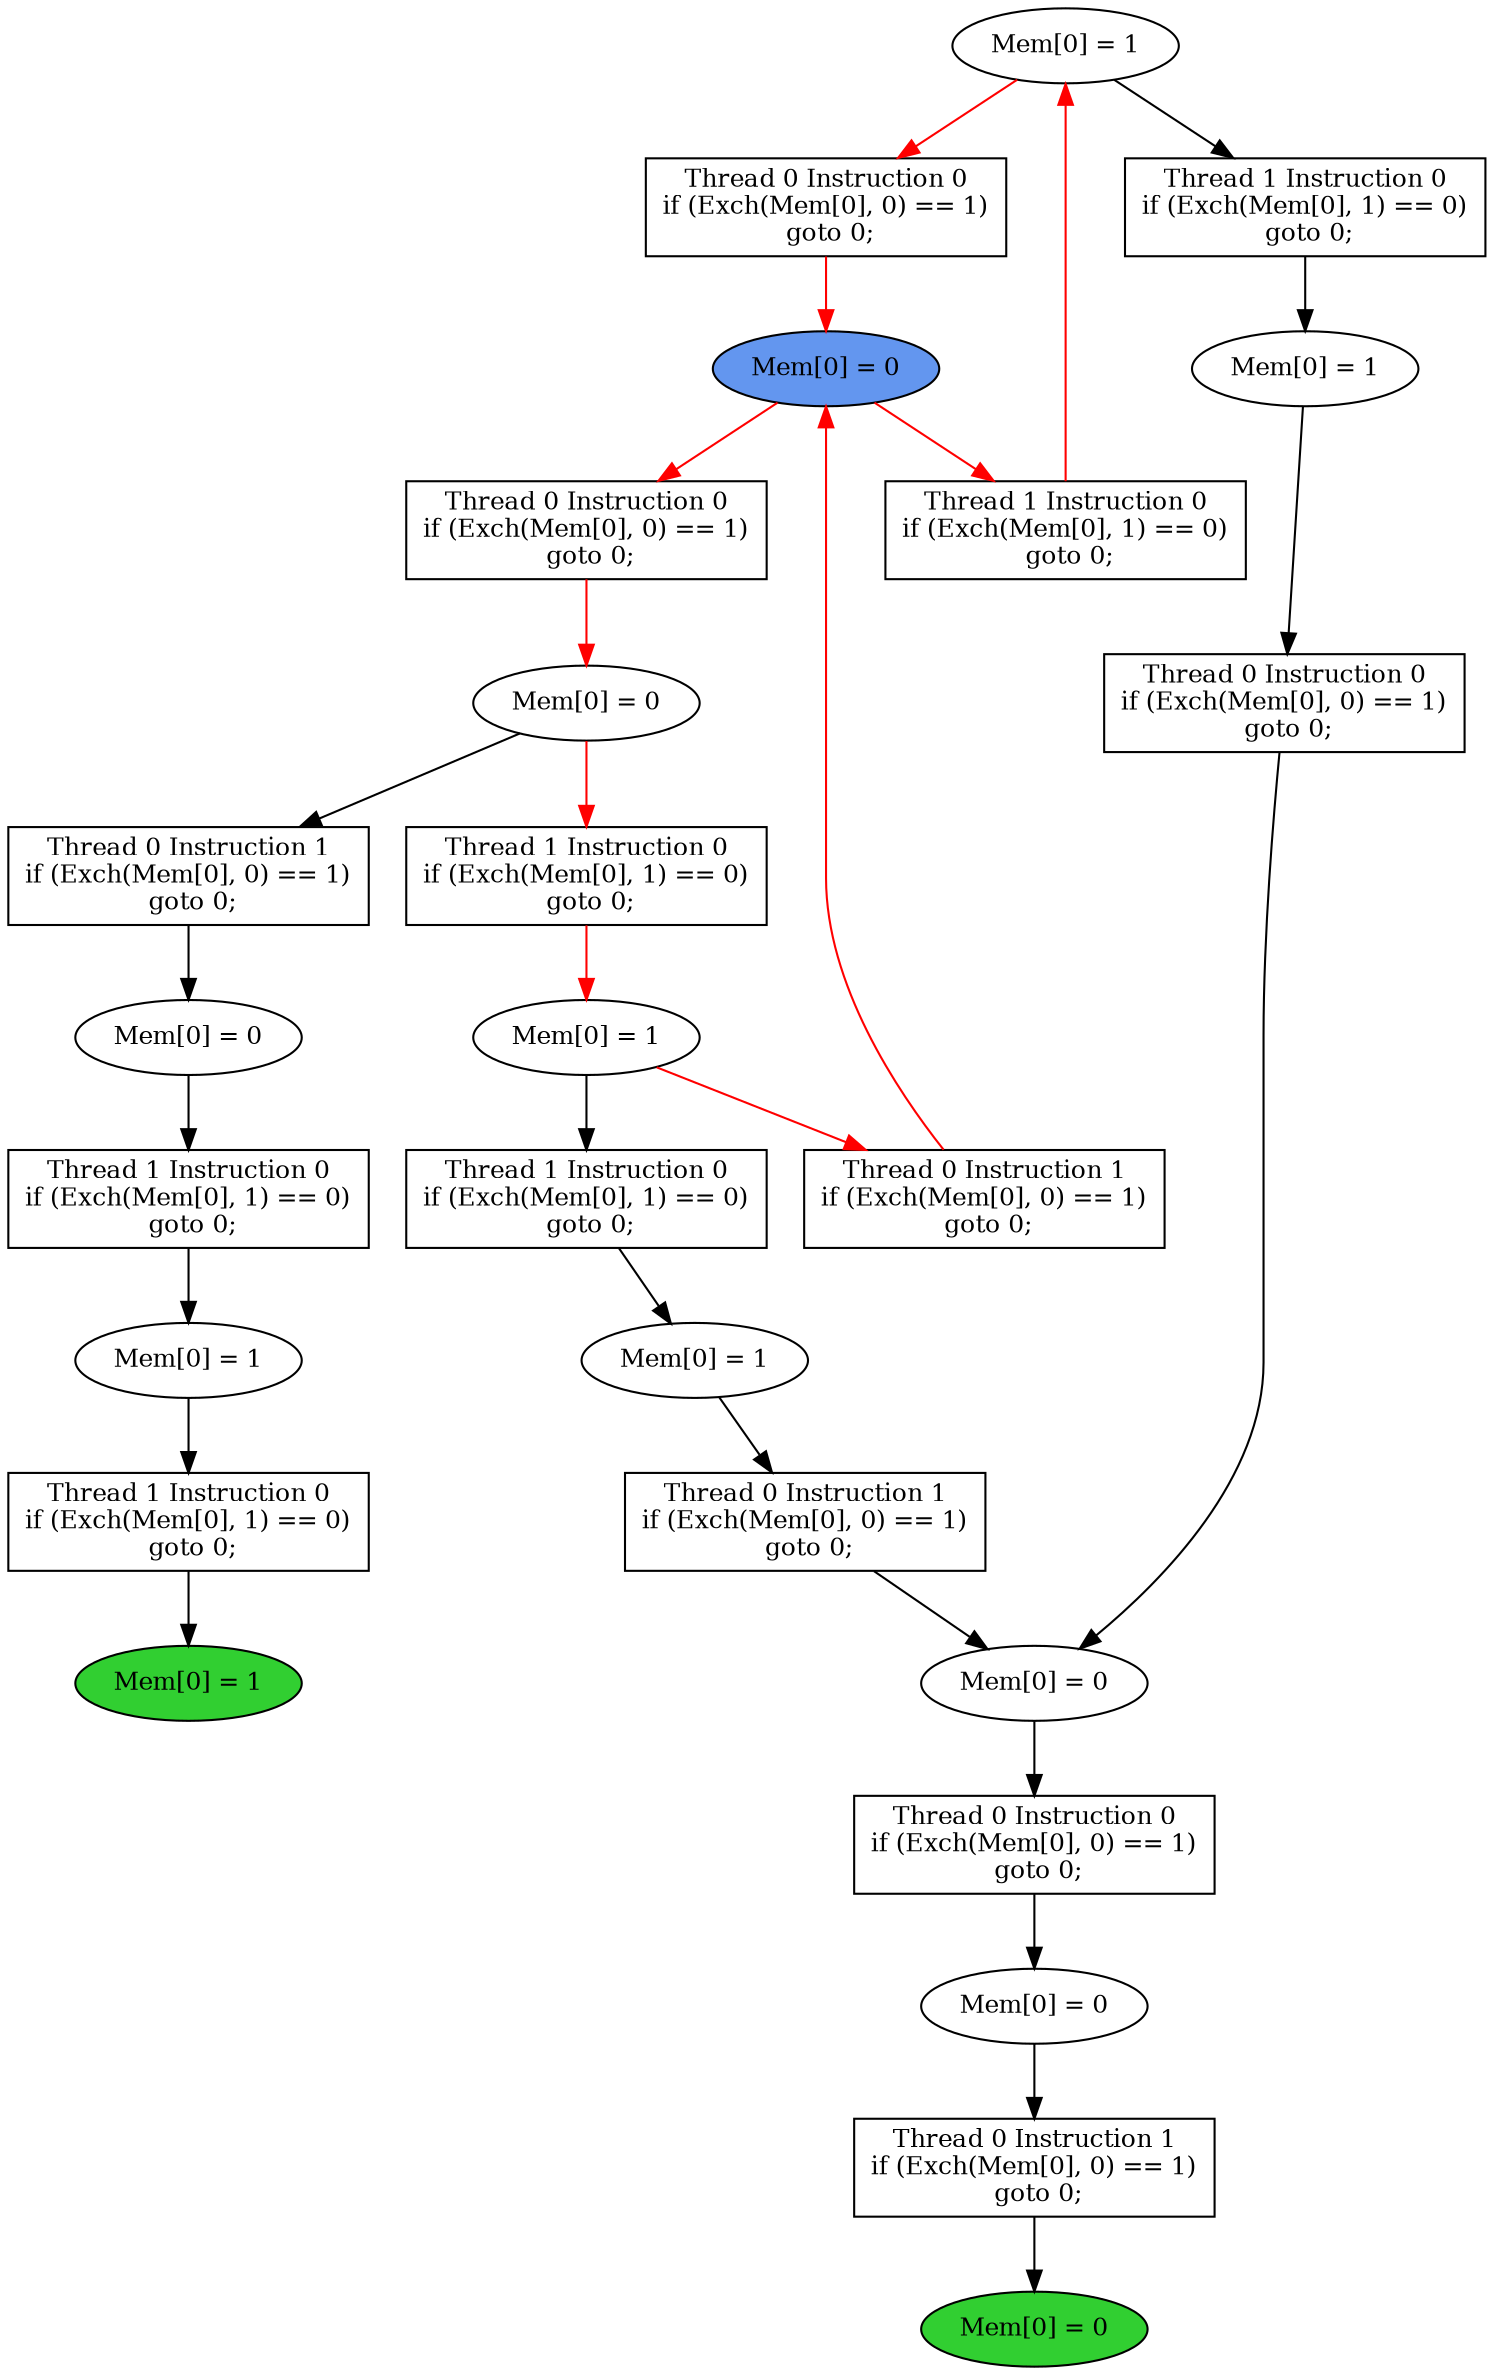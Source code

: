 digraph "graph" {
graph [fontsize=12]
node [fontsize=12]
edge [fontsize=12]
rankdir=TB;
"N15" -> "N14" [uuid = "<A0, END0>", color = "#000000", fontcolor = "#ffffff", style = "solid", label = "", dir = "forward", weight = "1"]
"N13" -> "N12" [uuid = "<A1, S8>", color = "#000000", fontcolor = "#ffffff", style = "solid", label = "", dir = "forward", weight = "1"]
"N22" -> "N18" [uuid = "<A2, S7>", color = "#000000", fontcolor = "#ffffff", style = "solid", label = "", dir = "forward", weight = "1"]
"N17" -> "N16" [uuid = "<A3, S1>", color = "#000000", fontcolor = "#ffffff", style = "solid", label = "", dir = "forward", weight = "1"]
"N31" -> "N30" [uuid = "<A4, S0>", color = "#ff0000", fontcolor = "#ffffff", style = "solid", label = "", dir = "forward", weight = "1"]
"N35" -> "N34" [uuid = "<A5, START$0>", color = "#ff0000", fontcolor = "#ffffff", style = "solid", label = "", dir = "forward", weight = "1"]
"N19" -> "N18" [uuid = "<A6, S7>", color = "#000000", fontcolor = "#ffffff", style = "solid", label = "", dir = "forward", weight = "1"]
"N34" -> "N27" [uuid = "<A7, START$0>", color = "#ff0000", fontcolor = "#ffffff", style = "solid", label = "", dir = "back", weight = "1"]
"N9" -> "N8" [uuid = "<A8, END1>", color = "#000000", fontcolor = "#ffffff", style = "solid", label = "", dir = "forward", weight = "1"]
"N11" -> "N10" [uuid = "<A9, S6>", color = "#000000", fontcolor = "#ffffff", style = "solid", label = "", dir = "forward", weight = "1"]
"N21" -> "N20" [uuid = "<A10, S5>", color = "#000000", fontcolor = "#ffffff", style = "solid", label = "", dir = "forward", weight = "1"]
"N36" -> "N26" [uuid = "<A11, S4>", color = "#ff0000", fontcolor = "#ffffff", style = "solid", label = "", dir = "back", weight = "1"]
"N24" -> "N23" [uuid = "<A12, S3>", color = "#000000", fontcolor = "#ffffff", style = "solid", label = "", dir = "forward", weight = "1"]
"N29" -> "N28" [uuid = "<A13, S2>", color = "#ff0000", fontcolor = "#ffffff", style = "solid", label = "", dir = "forward", weight = "1"]
"N16" -> "N15" [uuid = "<A0, S1>", color = "#000000", fontcolor = "#ffffff", style = "solid", label = "", dir = "forward", weight = "1"]
"N30" -> "N13" [uuid = "<A1, S0>", color = "#000000", fontcolor = "#ffffff", style = "solid", label = "", dir = "forward", weight = "1"]
"N23" -> "N22" [uuid = "<A2, S3>", color = "#000000", fontcolor = "#ffffff", style = "solid", label = "", dir = "forward", weight = "1"]
"N18" -> "N17" [uuid = "<A3, S7>", color = "#000000", fontcolor = "#ffffff", style = "solid", label = "", dir = "forward", weight = "1"]
"N34" -> "N31" [uuid = "<A4, START$0>", color = "#ff0000", fontcolor = "#ffffff", style = "solid", label = "", dir = "forward", weight = "1"]
"N36" -> "N35" [uuid = "<A5, S4>", color = "#ff0000", fontcolor = "#ffffff", style = "solid", label = "", dir = "forward", weight = "1"]
"N20" -> "N19" [uuid = "<A6, S5>", color = "#000000", fontcolor = "#ffffff", style = "solid", label = "", dir = "forward", weight = "1"]
"N28" -> "N27" [uuid = "<A7, S2>", color = "#ff0000", fontcolor = "#ffffff", style = "solid", label = "", dir = "forward", weight = "1"]
"N10" -> "N9" [uuid = "<A8, S6>", color = "#000000", fontcolor = "#ffffff", style = "solid", label = "", dir = "forward", weight = "1"]
"N12" -> "N11" [uuid = "<A9, S8>", color = "#000000", fontcolor = "#ffffff", style = "solid", label = "", dir = "forward", weight = "1"]
"N28" -> "N21" [uuid = "<A10, S2>", color = "#000000", fontcolor = "#ffffff", style = "solid", label = "", dir = "forward", weight = "1"]
"N34" -> "N26" [uuid = "<A11, START$0>", color = "#ff0000", fontcolor = "#ffffff", style = "solid", label = "", dir = "forward", weight = "1"]
"N36" -> "N24" [uuid = "<A12, S4>", color = "#000000", fontcolor = "#ffffff", style = "solid", label = "", dir = "forward", weight = "1"]
"N30" -> "N29" [uuid = "<A13, S0>", color = "#ff0000", fontcolor = "#ffffff", style = "solid", label = "", dir = "forward", weight = "1"]
"N8" [uuid="END1", label="Mem[0] = 1", fillcolor = "#31cf31", fontcolor = "#000000", shape = "ellipse", style = "filled, solid"]
"N9" [uuid="A8", label="Thread 1 Instruction 0
if (Exch(Mem[0], 1) == 0)
 goto 0;", fillcolor = "#ffffff", fontcolor = "#000000", shape = "box", style = "filled, solid"]
"N10" [uuid="S6", label="Mem[0] = 1", fillcolor = "#ffffff", fontcolor = "#000000", shape = "ellipse", style = "filled, solid"]
"N11" [uuid="A9", label="Thread 1 Instruction 0
if (Exch(Mem[0], 1) == 0)
 goto 0;", fillcolor = "#ffffff", fontcolor = "#000000", shape = "box", style = "filled, solid"]
"N12" [uuid="S8", label="Mem[0] = 0", fillcolor = "#ffffff", fontcolor = "#000000", shape = "ellipse", style = "filled, solid"]
"N13" [uuid="A1", label="Thread 0 Instruction 1
if (Exch(Mem[0], 0) == 1)
 goto 0;", fillcolor = "#ffffff", fontcolor = "#000000", shape = "box", style = "filled, solid"]
"N14" [uuid="END0", label="Mem[0] = 0", fillcolor = "#31cf31", fontcolor = "#000000", shape = "ellipse", style = "filled, solid"]
"N15" [uuid="A0", label="Thread 0 Instruction 1
if (Exch(Mem[0], 0) == 1)
 goto 0;", fillcolor = "#ffffff", fontcolor = "#000000", shape = "box", style = "filled, solid"]
"N16" [uuid="S1", label="Mem[0] = 0", fillcolor = "#ffffff", fontcolor = "#000000", shape = "ellipse", style = "filled, solid"]
"N17" [uuid="A3", label="Thread 0 Instruction 0
if (Exch(Mem[0], 0) == 1)
 goto 0;", fillcolor = "#ffffff", fontcolor = "#000000", shape = "box", style = "filled, solid"]
"N18" [uuid="S7", label="Mem[0] = 0", fillcolor = "#ffffff", fontcolor = "#000000", shape = "ellipse", style = "filled, solid"]
"N19" [uuid="A6", label="Thread 0 Instruction 1
if (Exch(Mem[0], 0) == 1)
 goto 0;", fillcolor = "#ffffff", fontcolor = "#000000", shape = "box", style = "filled, solid"]
"N20" [uuid="S5", label="Mem[0] = 1", fillcolor = "#ffffff", fontcolor = "#000000", shape = "ellipse", style = "filled, solid"]
"N21" [uuid="A10", label="Thread 1 Instruction 0
if (Exch(Mem[0], 1) == 0)
 goto 0;", fillcolor = "#ffffff", fontcolor = "#000000", shape = "box", style = "filled, solid"]
"N22" [uuid="A2", label="Thread 0 Instruction 0
if (Exch(Mem[0], 0) == 1)
 goto 0;", fillcolor = "#ffffff", fontcolor = "#000000", shape = "box", style = "filled, solid"]
"N23" [uuid="S3", label="Mem[0] = 1", fillcolor = "#ffffff", fontcolor = "#000000", shape = "ellipse", style = "filled, solid"]
"N24" [uuid="A12", label="Thread 1 Instruction 0
if (Exch(Mem[0], 1) == 0)
 goto 0;", fillcolor = "#ffffff", fontcolor = "#000000", shape = "box", style = "filled, solid"]
"N26" [uuid="A11", label="Thread 1 Instruction 0
if (Exch(Mem[0], 1) == 0)
 goto 0;", fillcolor = "#ffffff", fontcolor = "#000000", shape = "box", style = "filled, solid"]
"N27" [uuid="A7", label="Thread 0 Instruction 1
if (Exch(Mem[0], 0) == 1)
 goto 0;", fillcolor = "#ffffff", fontcolor = "#000000", shape = "box", style = "filled, solid"]
"N28" [uuid="S2", label="Mem[0] = 1", fillcolor = "#ffffff", fontcolor = "#000000", shape = "ellipse", style = "filled, solid"]
"N29" [uuid="A13", label="Thread 1 Instruction 0
if (Exch(Mem[0], 1) == 0)
 goto 0;", fillcolor = "#ffffff", fontcolor = "#000000", shape = "box", style = "filled, solid"]
"N30" [uuid="S0", label="Mem[0] = 0", fillcolor = "#ffffff", fontcolor = "#000000", shape = "ellipse", style = "filled, solid"]
"N31" [uuid="A4", label="Thread 0 Instruction 0
if (Exch(Mem[0], 0) == 1)
 goto 0;", fillcolor = "#ffffff", fontcolor = "#000000", shape = "box", style = "filled, solid"]
"N34" [uuid="START$0", label="Mem[0] = 0", fillcolor = "#6396ef", fontcolor = "#000000", shape = "ellipse", style = "filled, solid"]
"N35" [uuid="A5", label="Thread 0 Instruction 0
if (Exch(Mem[0], 0) == 1)
 goto 0;", fillcolor = "#ffffff", fontcolor = "#000000", shape = "box", style = "filled, solid"]
"N36" [uuid="S4", label="Mem[0] = 1", fillcolor = "#ffffff", fontcolor = "#000000", shape = "ellipse", style = "filled, solid"]
}